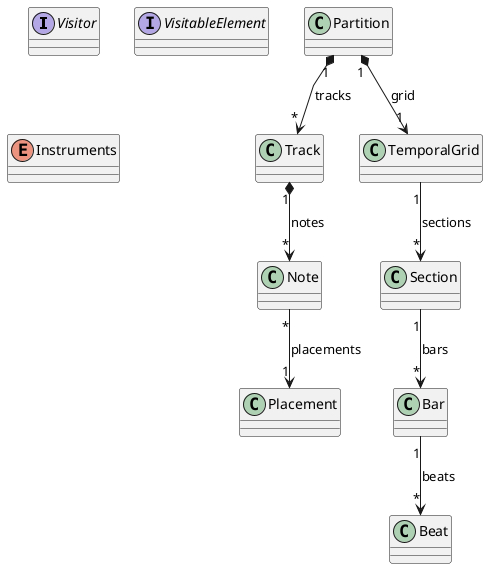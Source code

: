 @startuml
skinparam linetype polyline


Interface Visitor{
}
Interface VisitableElement{
}

class Partition {
}

' Tracks
class Track {
}
class Note {
}
class Placement {
}

' TemporalGrid
class TemporalGrid {
}
class Section {
}
class Bar {
}
class Beat {
}

' Enum Declaration
enum Instruments {

}

' All attributes

Partition "1" *--> "*" Track : tracks
Partition "1" *--> "1" TemporalGrid : grid

' Tracks
Track "1" *--> "*" Note : notes
Note "*" --> "1" Placement : placements

' Grid
TemporalGrid "1" --> "*" Section : sections
Section "1" --> "*" Bar : bars
Bar "1" --> "*" Beat : beats

@enduml